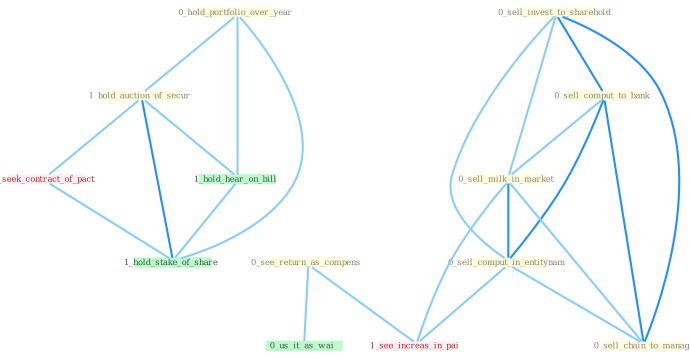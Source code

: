Graph G{ 
    node
    [shape=polygon,style=filled,width=.5,height=.06,color="#BDFCC9",fixedsize=true,fontsize=4,
    fontcolor="#2f4f4f"];
    {node
    [color="#ffffe0", fontcolor="#8b7d6b"] "0_hold_portfolio_over_year " "0_see_return_as_compens " "0_sell_invest_to_sharehold " "1_hold_auction_of_secur " "0_sell_comput_to_bank " "0_sell_milk_in_market " "0_sell_comput_in_entitynam " "0_sell_chain_to_manag "}
{node [color="#fff0f5", fontcolor="#b22222"] "0_seek_contract_of_pact " "1_see_increas_in_pai "}
edge [color="#B0E2FF"];

	"0_hold_portfolio_over_year " -- "1_hold_auction_of_secur " [w="1", color="#87cefa" ];
	"0_hold_portfolio_over_year " -- "1_hold_hear_on_bill " [w="1", color="#87cefa" ];
	"0_hold_portfolio_over_year " -- "1_hold_stake_of_share " [w="1", color="#87cefa" ];
	"0_see_return_as_compens " -- "0_us_it_as_wai " [w="1", color="#87cefa" ];
	"0_see_return_as_compens " -- "1_see_increas_in_pai " [w="1", color="#87cefa" ];
	"0_sell_invest_to_sharehold " -- "0_sell_comput_to_bank " [w="2", color="#1e90ff" , len=0.8];
	"0_sell_invest_to_sharehold " -- "0_sell_milk_in_market " [w="1", color="#87cefa" ];
	"0_sell_invest_to_sharehold " -- "0_sell_comput_in_entitynam " [w="1", color="#87cefa" ];
	"0_sell_invest_to_sharehold " -- "0_sell_chain_to_manag " [w="2", color="#1e90ff" , len=0.8];
	"1_hold_auction_of_secur " -- "0_seek_contract_of_pact " [w="1", color="#87cefa" ];
	"1_hold_auction_of_secur " -- "1_hold_hear_on_bill " [w="1", color="#87cefa" ];
	"1_hold_auction_of_secur " -- "1_hold_stake_of_share " [w="2", color="#1e90ff" , len=0.8];
	"0_sell_comput_to_bank " -- "0_sell_milk_in_market " [w="1", color="#87cefa" ];
	"0_sell_comput_to_bank " -- "0_sell_comput_in_entitynam " [w="2", color="#1e90ff" , len=0.8];
	"0_sell_comput_to_bank " -- "0_sell_chain_to_manag " [w="2", color="#1e90ff" , len=0.8];
	"0_sell_milk_in_market " -- "0_sell_comput_in_entitynam " [w="2", color="#1e90ff" , len=0.8];
	"0_sell_milk_in_market " -- "0_sell_chain_to_manag " [w="1", color="#87cefa" ];
	"0_sell_milk_in_market " -- "1_see_increas_in_pai " [w="1", color="#87cefa" ];
	"0_sell_comput_in_entitynam " -- "0_sell_chain_to_manag " [w="1", color="#87cefa" ];
	"0_sell_comput_in_entitynam " -- "1_see_increas_in_pai " [w="1", color="#87cefa" ];
	"0_seek_contract_of_pact " -- "1_hold_stake_of_share " [w="1", color="#87cefa" ];
	"1_hold_hear_on_bill " -- "1_hold_stake_of_share " [w="1", color="#87cefa" ];
}